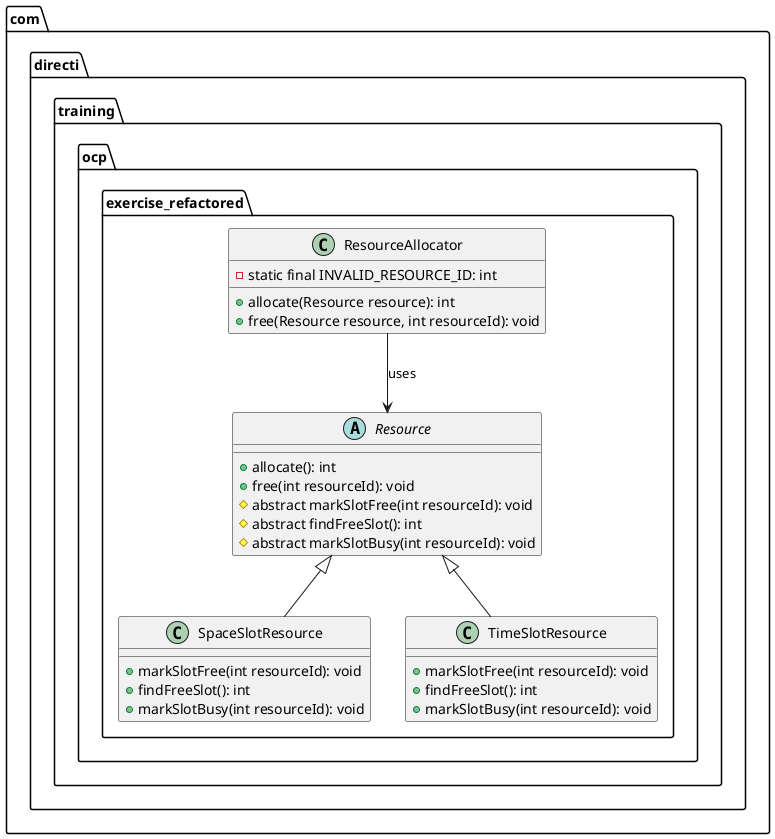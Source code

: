 @startuml new_ocp

package com.directi.training.ocp.exercise_refactored {
    
    abstract class Resource {
        +allocate(): int
        +free(int resourceId): void
        #abstract markSlotFree(int resourceId): void
        #abstract findFreeSlot(): int
        #abstract markSlotBusy(int resourceId): void
    }

    class ResourceAllocator {
        -static final INVALID_RESOURCE_ID: int
        +allocate(Resource resource): int
        +free(Resource resource, int resourceId): void
    }

    class SpaceSlotResource {
        +markSlotFree(int resourceId): void
        +findFreeSlot(): int
        +markSlotBusy(int resourceId): void
    }

    class TimeSlotResource {
        +markSlotFree(int resourceId): void
        +findFreeSlot(): int
        +markSlotBusy(int resourceId): void
    }

    Resource <|-- SpaceSlotResource
    Resource <|-- TimeSlotResource
    ResourceAllocator --> Resource :uses

}

@enduml